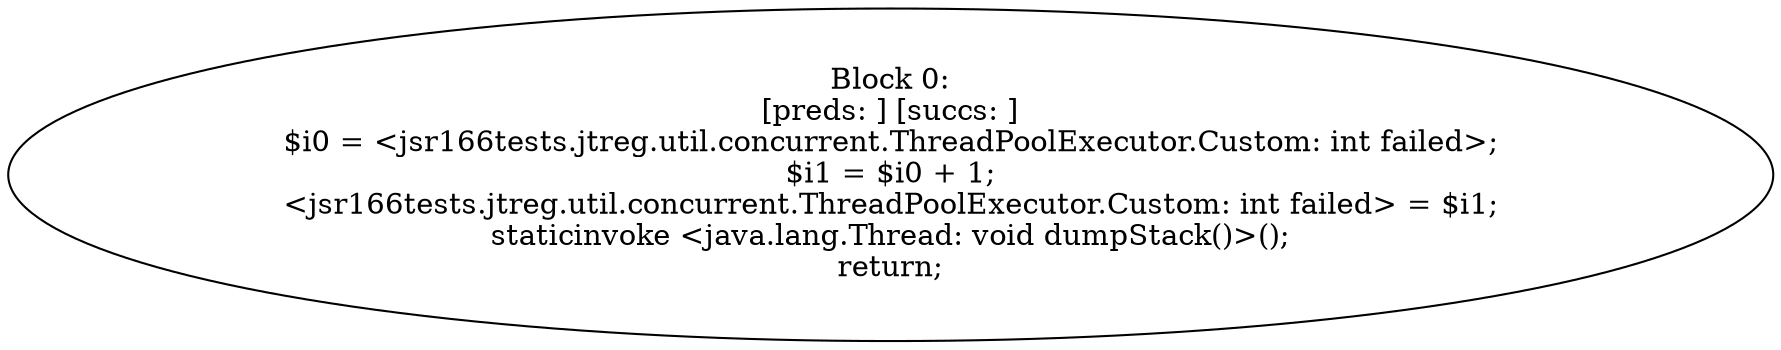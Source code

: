 digraph "unitGraph" {
    "Block 0:
[preds: ] [succs: ]
$i0 = <jsr166tests.jtreg.util.concurrent.ThreadPoolExecutor.Custom: int failed>;
$i1 = $i0 + 1;
<jsr166tests.jtreg.util.concurrent.ThreadPoolExecutor.Custom: int failed> = $i1;
staticinvoke <java.lang.Thread: void dumpStack()>();
return;
"
}
